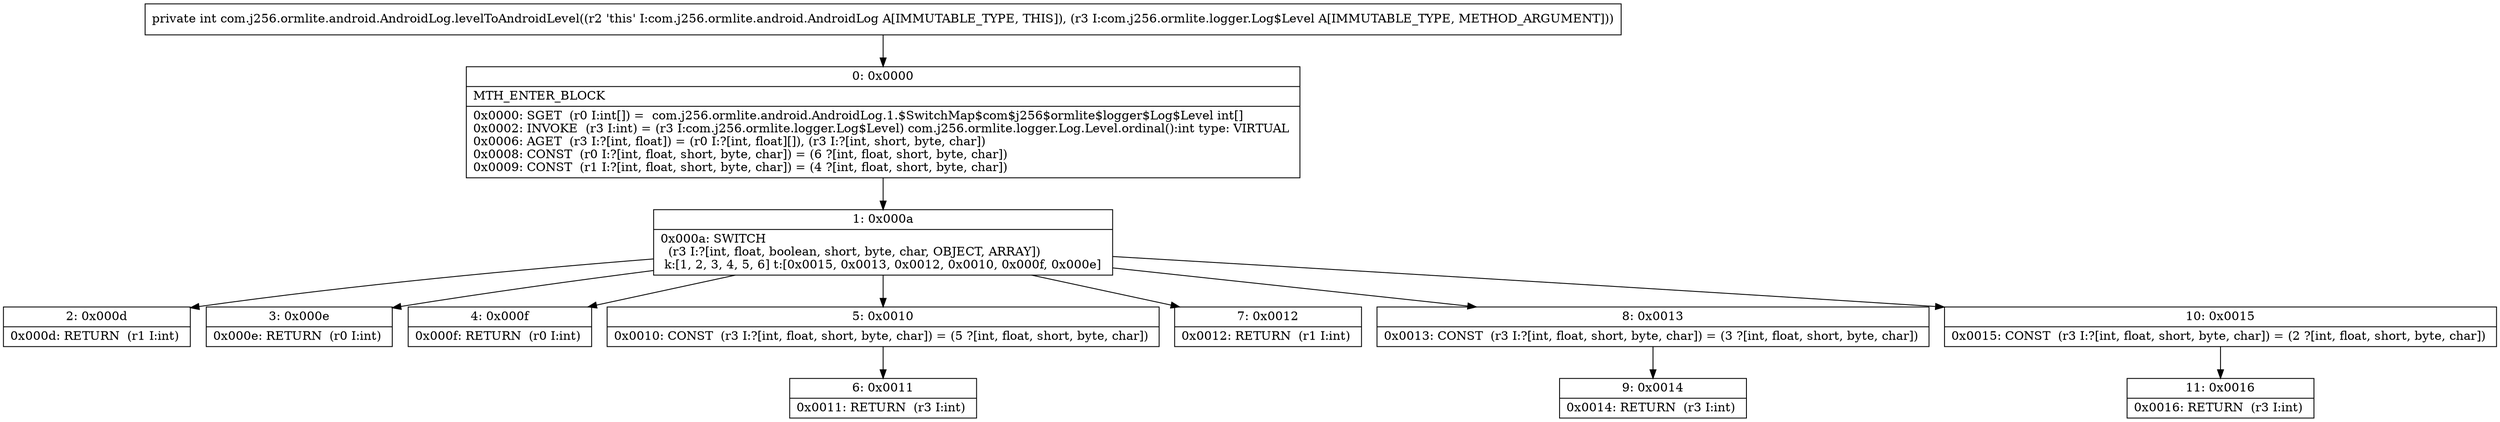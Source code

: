 digraph "CFG forcom.j256.ormlite.android.AndroidLog.levelToAndroidLevel(Lcom\/j256\/ormlite\/logger\/Log$Level;)I" {
Node_0 [shape=record,label="{0\:\ 0x0000|MTH_ENTER_BLOCK\l|0x0000: SGET  (r0 I:int[]) =  com.j256.ormlite.android.AndroidLog.1.$SwitchMap$com$j256$ormlite$logger$Log$Level int[] \l0x0002: INVOKE  (r3 I:int) = (r3 I:com.j256.ormlite.logger.Log$Level) com.j256.ormlite.logger.Log.Level.ordinal():int type: VIRTUAL \l0x0006: AGET  (r3 I:?[int, float]) = (r0 I:?[int, float][]), (r3 I:?[int, short, byte, char]) \l0x0008: CONST  (r0 I:?[int, float, short, byte, char]) = (6 ?[int, float, short, byte, char]) \l0x0009: CONST  (r1 I:?[int, float, short, byte, char]) = (4 ?[int, float, short, byte, char]) \l}"];
Node_1 [shape=record,label="{1\:\ 0x000a|0x000a: SWITCH  \l  (r3 I:?[int, float, boolean, short, byte, char, OBJECT, ARRAY])\l k:[1, 2, 3, 4, 5, 6] t:[0x0015, 0x0013, 0x0012, 0x0010, 0x000f, 0x000e] \l}"];
Node_2 [shape=record,label="{2\:\ 0x000d|0x000d: RETURN  (r1 I:int) \l}"];
Node_3 [shape=record,label="{3\:\ 0x000e|0x000e: RETURN  (r0 I:int) \l}"];
Node_4 [shape=record,label="{4\:\ 0x000f|0x000f: RETURN  (r0 I:int) \l}"];
Node_5 [shape=record,label="{5\:\ 0x0010|0x0010: CONST  (r3 I:?[int, float, short, byte, char]) = (5 ?[int, float, short, byte, char]) \l}"];
Node_6 [shape=record,label="{6\:\ 0x0011|0x0011: RETURN  (r3 I:int) \l}"];
Node_7 [shape=record,label="{7\:\ 0x0012|0x0012: RETURN  (r1 I:int) \l}"];
Node_8 [shape=record,label="{8\:\ 0x0013|0x0013: CONST  (r3 I:?[int, float, short, byte, char]) = (3 ?[int, float, short, byte, char]) \l}"];
Node_9 [shape=record,label="{9\:\ 0x0014|0x0014: RETURN  (r3 I:int) \l}"];
Node_10 [shape=record,label="{10\:\ 0x0015|0x0015: CONST  (r3 I:?[int, float, short, byte, char]) = (2 ?[int, float, short, byte, char]) \l}"];
Node_11 [shape=record,label="{11\:\ 0x0016|0x0016: RETURN  (r3 I:int) \l}"];
MethodNode[shape=record,label="{private int com.j256.ormlite.android.AndroidLog.levelToAndroidLevel((r2 'this' I:com.j256.ormlite.android.AndroidLog A[IMMUTABLE_TYPE, THIS]), (r3 I:com.j256.ormlite.logger.Log$Level A[IMMUTABLE_TYPE, METHOD_ARGUMENT])) }"];
MethodNode -> Node_0;
Node_0 -> Node_1;
Node_1 -> Node_2;
Node_1 -> Node_3;
Node_1 -> Node_4;
Node_1 -> Node_5;
Node_1 -> Node_7;
Node_1 -> Node_8;
Node_1 -> Node_10;
Node_5 -> Node_6;
Node_8 -> Node_9;
Node_10 -> Node_11;
}

